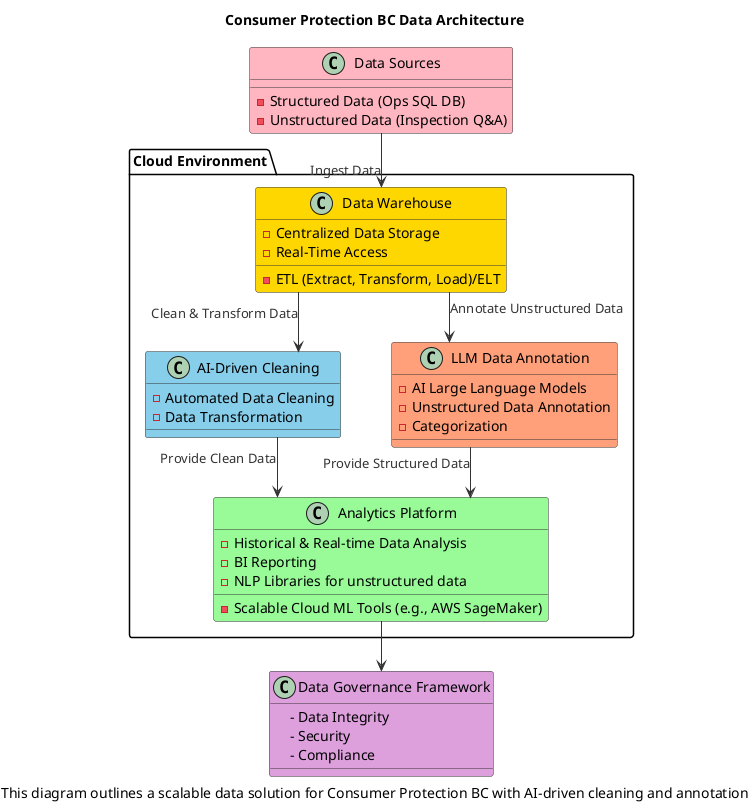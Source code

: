 ' Consumer Protection BC Data Architecture Diagram Code

@startuml
!define RECTANGLE class
skinparam linetype ortho
skinparam nodesep 50
skinparam ranksep 50
skinparam classBackgroundColor #F0F0F0
skinparam classBorderColor #333333
skinparam classFontColor #000000
skinparam arrowColor #333333
skinparam arrowFontColor #333333
title <b>Consumer Protection BC Data Architecture</b>

caption:This diagram outlines a scalable data solution for Consumer Protection BC with AI-driven cleaning and annotation
package "Cloud Environment" {
    RECTANGLE "Data Warehouse" as DataWarehouse #FFD700 {
    - Centralized Data Storage
    - ETL (Extract, Transform, Load)/ELT
    - Real-Time Access
    }
    RECTANGLE "AI-Driven Cleaning" as AICleaning #87CEEB {
    - Automated Data Cleaning
    - Data Transformation
    }
    RECTANGLE "Analytics Platform" as AnalyticsPlatform #98FB98 {
    - Historical & Real-time Data Analysis
    - BI Reporting
    - Scalable Cloud ML Tools (e.g., AWS SageMaker)
    - NLP Libraries for unstructured data
    }
    RECTANGLE "LLM Data Annotation" as LLMAnnotation #FFA07A {
    - AI Large Language Models
    - Unstructured Data Annotation
    - Categorization
    }
}
RECTANGLE "Data Sources" as DataSources #FFB6C1 {
    - Structured Data (Ops SQL DB)
    - Unstructured Data (Inspection Q&A)
}


RECTANGLE "Data Governance Framework" as DataGovernance #DDA0DD {
    - Data Integrity
    - Security
    - Compliance
}
DataSources --> DataWarehouse : Ingest Data
DataWarehouse --> AICleaning : Clean & Transform Data
DataWarehouse --> LLMAnnotation : Annotate Unstructured Data
AICleaning --> AnalyticsPlatform : Provide Clean Data
LLMAnnotation --> AnalyticsPlatform : Provide Structured Data
AnalyticsPlatform --> DataGovernance  
@enduml
